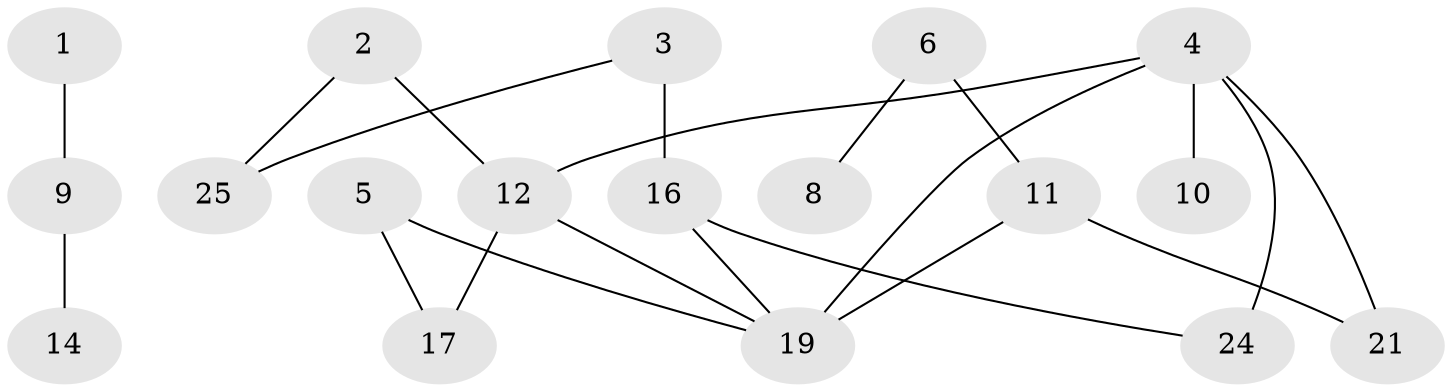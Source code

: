 // original degree distribution, {1: 0.29411764705882354, 4: 0.1568627450980392, 0: 0.17647058823529413, 2: 0.23529411764705882, 3: 0.11764705882352941, 5: 0.0196078431372549}
// Generated by graph-tools (version 1.1) at 2025/33/03/09/25 02:33:30]
// undirected, 18 vertices, 21 edges
graph export_dot {
graph [start="1"]
  node [color=gray90,style=filled];
  1;
  2;
  3;
  4;
  5;
  6;
  8;
  9;
  10;
  11;
  12;
  14;
  16;
  17;
  19;
  21;
  24;
  25;
  1 -- 9 [weight=1.0];
  2 -- 12 [weight=1.0];
  2 -- 25 [weight=1.0];
  3 -- 16 [weight=1.0];
  3 -- 25 [weight=1.0];
  4 -- 10 [weight=1.0];
  4 -- 12 [weight=1.0];
  4 -- 19 [weight=2.0];
  4 -- 21 [weight=1.0];
  4 -- 24 [weight=2.0];
  5 -- 17 [weight=1.0];
  5 -- 19 [weight=1.0];
  6 -- 8 [weight=1.0];
  6 -- 11 [weight=1.0];
  9 -- 14 [weight=1.0];
  11 -- 19 [weight=1.0];
  11 -- 21 [weight=1.0];
  12 -- 17 [weight=1.0];
  12 -- 19 [weight=1.0];
  16 -- 19 [weight=1.0];
  16 -- 24 [weight=1.0];
}
